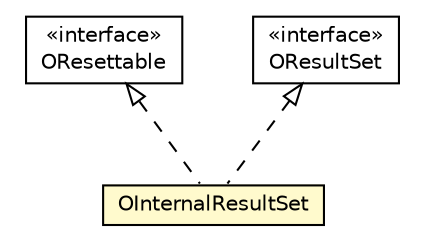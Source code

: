 #!/usr/local/bin/dot
#
# Class diagram 
# Generated by UMLGraph version R5_6-24-gf6e263 (http://www.umlgraph.org/)
#

digraph G {
	edge [fontname="Helvetica",fontsize=10,labelfontname="Helvetica",labelfontsize=10];
	node [fontname="Helvetica",fontsize=10,shape=plaintext];
	nodesep=0.25;
	ranksep=0.5;
	// com.orientechnologies.common.util.OResettable
	c3967364 [label=<<table title="com.orientechnologies.common.util.OResettable" border="0" cellborder="1" cellspacing="0" cellpadding="2" port="p" href="../../../../common/util/OResettable.html">
		<tr><td><table border="0" cellspacing="0" cellpadding="1">
<tr><td align="center" balign="center"> &#171;interface&#187; </td></tr>
<tr><td align="center" balign="center"> OResettable </td></tr>
		</table></td></tr>
		</table>>, URL="../../../../common/util/OResettable.html", fontname="Helvetica", fontcolor="black", fontsize=10.0];
	// com.orientechnologies.orient.core.sql.executor.OInternalResultSet
	c3968302 [label=<<table title="com.orientechnologies.orient.core.sql.executor.OInternalResultSet" border="0" cellborder="1" cellspacing="0" cellpadding="2" port="p" bgcolor="lemonChiffon" href="./OInternalResultSet.html">
		<tr><td><table border="0" cellspacing="0" cellpadding="1">
<tr><td align="center" balign="center"> OInternalResultSet </td></tr>
		</table></td></tr>
		</table>>, URL="./OInternalResultSet.html", fontname="Helvetica", fontcolor="black", fontsize=10.0];
	// com.orientechnologies.orient.core.sql.executor.OResultSet
	c3968363 [label=<<table title="com.orientechnologies.orient.core.sql.executor.OResultSet" border="0" cellborder="1" cellspacing="0" cellpadding="2" port="p" href="./OResultSet.html">
		<tr><td><table border="0" cellspacing="0" cellpadding="1">
<tr><td align="center" balign="center"> &#171;interface&#187; </td></tr>
<tr><td align="center" balign="center"> OResultSet </td></tr>
		</table></td></tr>
		</table>>, URL="./OResultSet.html", fontname="Helvetica", fontcolor="black", fontsize=10.0];
	//com.orientechnologies.orient.core.sql.executor.OInternalResultSet implements com.orientechnologies.orient.core.sql.executor.OResultSet
	c3968363:p -> c3968302:p [dir=back,arrowtail=empty,style=dashed];
	//com.orientechnologies.orient.core.sql.executor.OInternalResultSet implements com.orientechnologies.common.util.OResettable
	c3967364:p -> c3968302:p [dir=back,arrowtail=empty,style=dashed];
}

